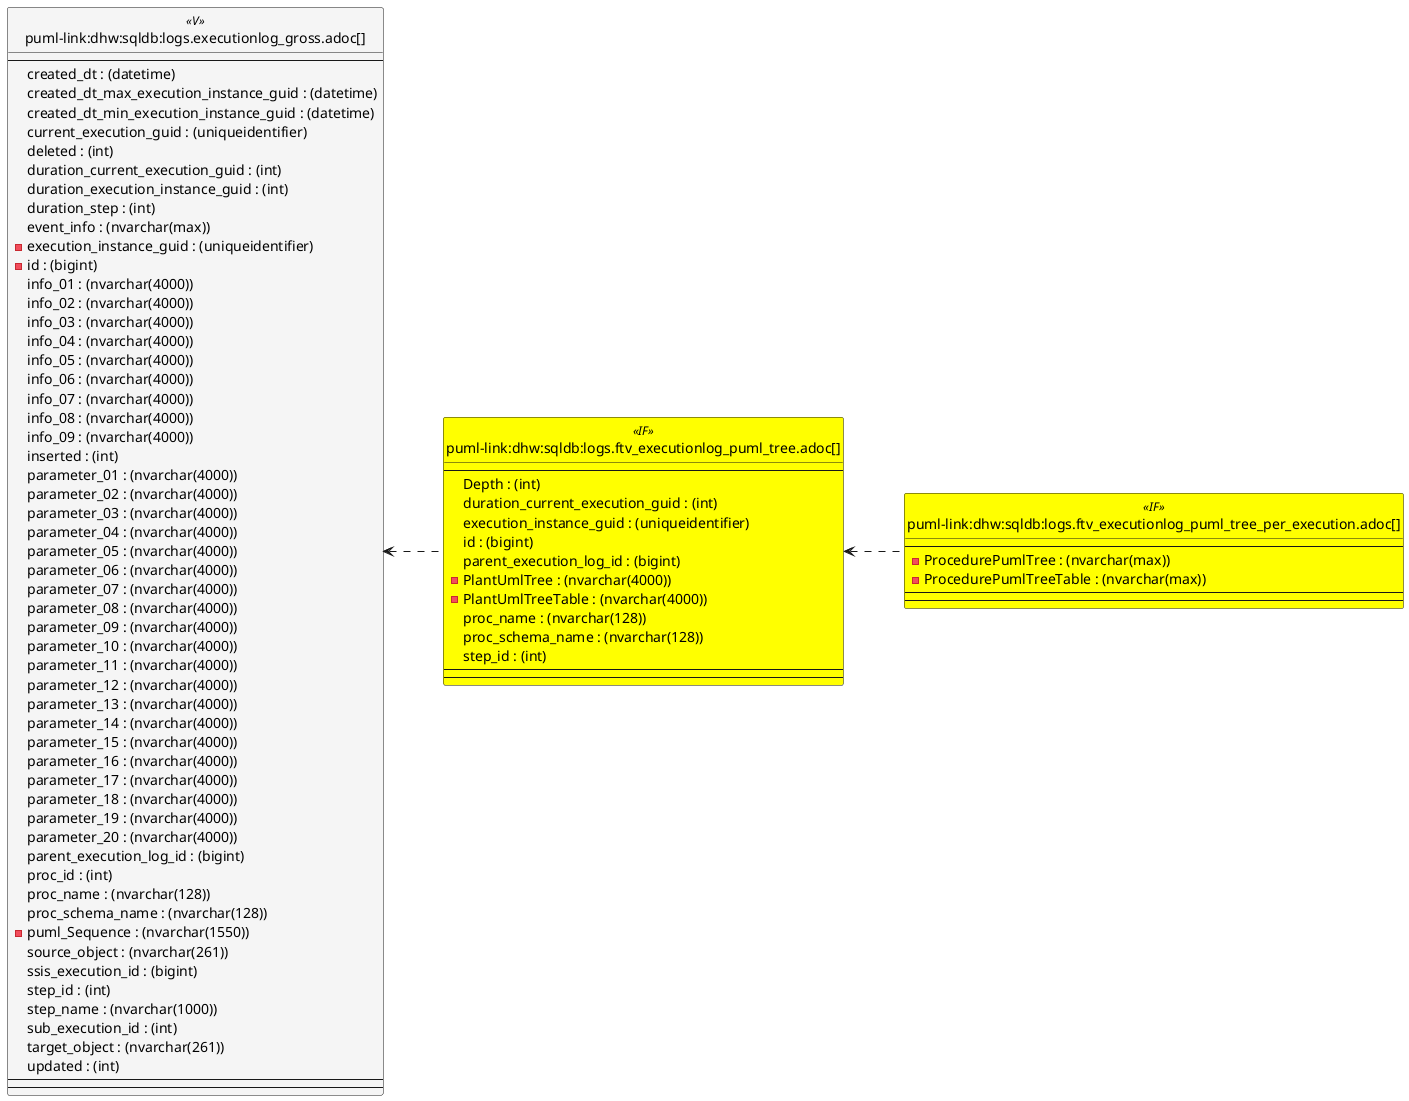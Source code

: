 @startuml
left to right direction
'top to bottom direction
hide circle
'avoide "." issues:
set namespaceSeparator none


skinparam class {
  BackgroundColor White
  BackgroundColor<<FN>> Yellow
  BackgroundColor<<FS>> Yellow
  BackgroundColor<<FT>> LightGray
  BackgroundColor<<IF>> Yellow
  BackgroundColor<<IS>> Yellow
  BackgroundColor<<P>> Aqua
  BackgroundColor<<PC>> Aqua
  BackgroundColor<<SN>> Yellow
  BackgroundColor<<SO>> SlateBlue
  BackgroundColor<<TF>> LightGray
  BackgroundColor<<TR>> Tomato
  BackgroundColor<<U>> White
  BackgroundColor<<V>> WhiteSmoke
  BackgroundColor<<X>> Aqua
  BackgroundColor<<external>> AliceBlue
}


entity "puml-link:dhw:sqldb:logs.executionlog_gross.adoc[]" as logs.ExecutionLog_gross << V >> {
  --
  created_dt : (datetime)
  created_dt_max_execution_instance_guid : (datetime)
  created_dt_min_execution_instance_guid : (datetime)
  current_execution_guid : (uniqueidentifier)
  deleted : (int)
  duration_current_execution_guid : (int)
  duration_execution_instance_guid : (int)
  duration_step : (int)
  event_info : (nvarchar(max))
  - execution_instance_guid : (uniqueidentifier)
  - id : (bigint)
  info_01 : (nvarchar(4000))
  info_02 : (nvarchar(4000))
  info_03 : (nvarchar(4000))
  info_04 : (nvarchar(4000))
  info_05 : (nvarchar(4000))
  info_06 : (nvarchar(4000))
  info_07 : (nvarchar(4000))
  info_08 : (nvarchar(4000))
  info_09 : (nvarchar(4000))
  inserted : (int)
  parameter_01 : (nvarchar(4000))
  parameter_02 : (nvarchar(4000))
  parameter_03 : (nvarchar(4000))
  parameter_04 : (nvarchar(4000))
  parameter_05 : (nvarchar(4000))
  parameter_06 : (nvarchar(4000))
  parameter_07 : (nvarchar(4000))
  parameter_08 : (nvarchar(4000))
  parameter_09 : (nvarchar(4000))
  parameter_10 : (nvarchar(4000))
  parameter_11 : (nvarchar(4000))
  parameter_12 : (nvarchar(4000))
  parameter_13 : (nvarchar(4000))
  parameter_14 : (nvarchar(4000))
  parameter_15 : (nvarchar(4000))
  parameter_16 : (nvarchar(4000))
  parameter_17 : (nvarchar(4000))
  parameter_18 : (nvarchar(4000))
  parameter_19 : (nvarchar(4000))
  parameter_20 : (nvarchar(4000))
  parent_execution_log_id : (bigint)
  proc_id : (int)
  proc_name : (nvarchar(128))
  proc_schema_name : (nvarchar(128))
  - puml_Sequence : (nvarchar(1550))
  source_object : (nvarchar(261))
  ssis_execution_id : (bigint)
  step_id : (int)
  step_name : (nvarchar(1000))
  sub_execution_id : (int)
  target_object : (nvarchar(261))
  updated : (int)
  --
  --
}

entity "puml-link:dhw:sqldb:logs.ftv_executionlog_puml_tree.adoc[]" as logs.ftv_ExecutionLog_puml_tree << IF >> {
  --
  Depth : (int)
  duration_current_execution_guid : (int)
  execution_instance_guid : (uniqueidentifier)
  id : (bigint)
  parent_execution_log_id : (bigint)
  - PlantUmlTree : (nvarchar(4000))
  - PlantUmlTreeTable : (nvarchar(4000))
  proc_name : (nvarchar(128))
  proc_schema_name : (nvarchar(128))
  step_id : (int)
  --
  --
}

entity "puml-link:dhw:sqldb:logs.ftv_executionlog_puml_tree_per_execution.adoc[]" as logs.ftv_ExecutionLog_puml_tree_per_execution << IF >> {
  --
  - ProcedurePumlTree : (nvarchar(max))
  - ProcedurePumlTreeTable : (nvarchar(max))
  --
  --
}

logs.ExecutionLog_gross <.. logs.ftv_ExecutionLog_puml_tree
logs.ftv_ExecutionLog_puml_tree <.. logs.ftv_ExecutionLog_puml_tree_per_execution

@enduml

